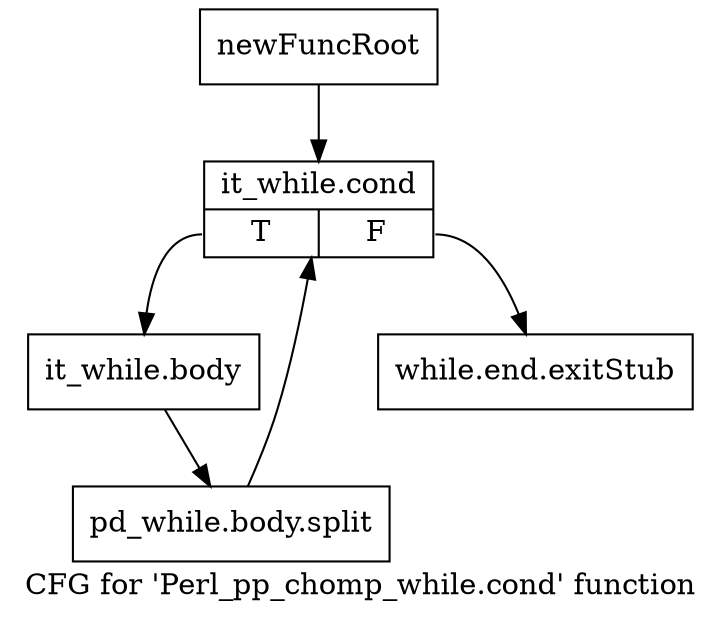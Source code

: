 digraph "CFG for 'Perl_pp_chomp_while.cond' function" {
	label="CFG for 'Perl_pp_chomp_while.cond' function";

	Node0x4e2ed50 [shape=record,label="{newFuncRoot}"];
	Node0x4e2ed50 -> Node0x4e2edf0;
	Node0x4e2eda0 [shape=record,label="{while.end.exitStub}"];
	Node0x4e2edf0 [shape=record,label="{it_while.cond|{<s0>T|<s1>F}}"];
	Node0x4e2edf0:s0 -> Node0x4e2ee40;
	Node0x4e2edf0:s1 -> Node0x4e2eda0;
	Node0x4e2ee40 [shape=record,label="{it_while.body}"];
	Node0x4e2ee40 -> Node0x6452d80;
	Node0x6452d80 [shape=record,label="{pd_while.body.split}"];
	Node0x6452d80 -> Node0x4e2edf0;
}
